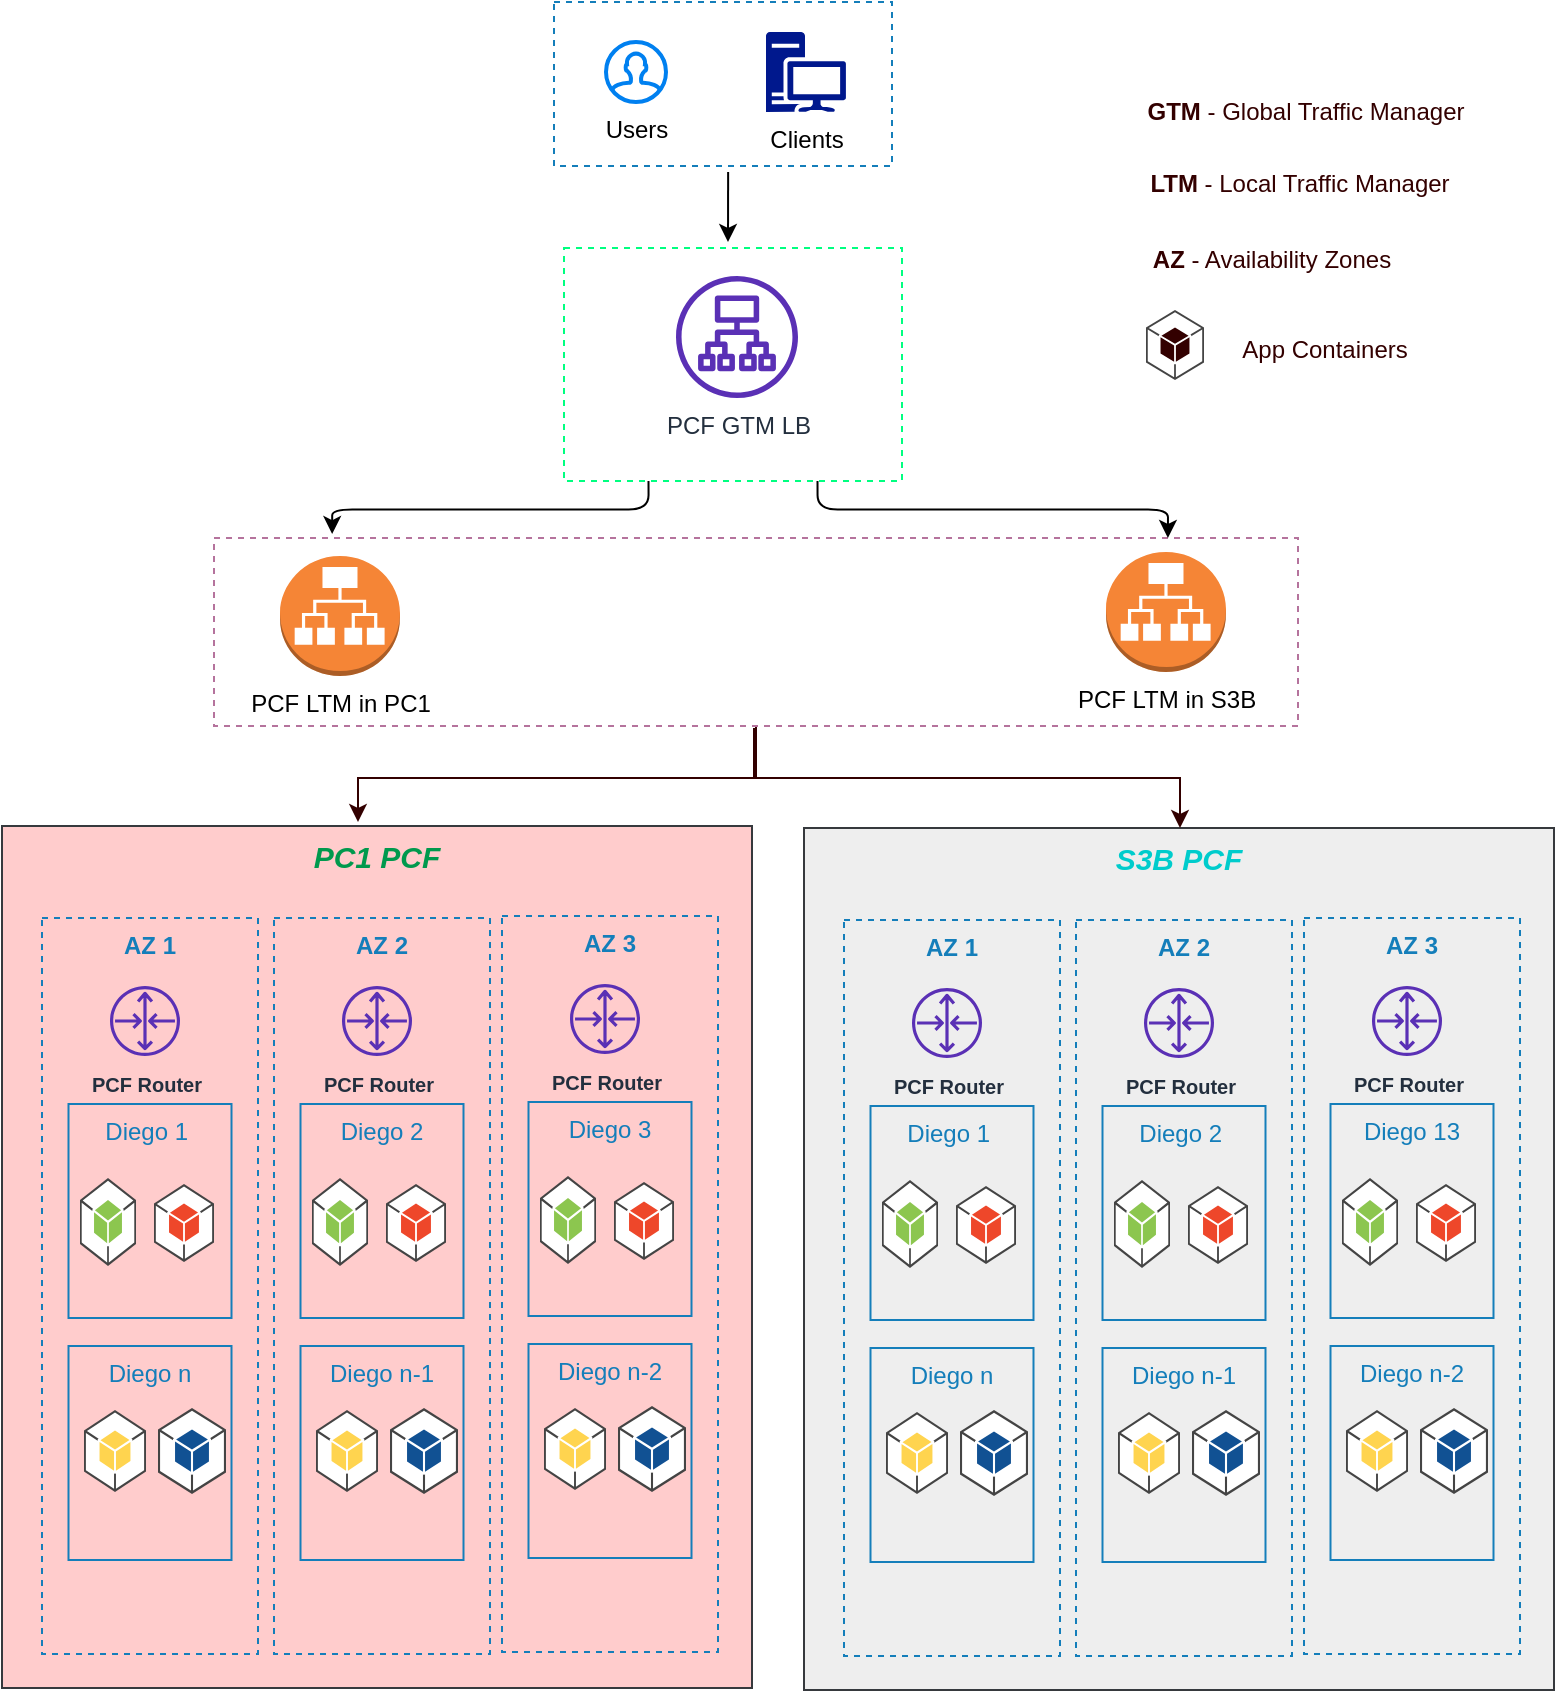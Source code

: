 <mxfile version="14.5.3" type="github">
  <diagram id="tc6vuVGwCVXS1qEcOIbm" name="Page-1">
    <mxGraphModel dx="1422" dy="794" grid="0" gridSize="10" guides="1" tooltips="1" connect="1" arrows="1" fold="1" page="1" pageScale="1" pageWidth="850" pageHeight="1100" math="0" shadow="0">
      <root>
        <mxCell id="0" />
        <mxCell id="1" parent="0" />
        <mxCell id="vAZ1_Js3ERbQowNeJx3b-1" value="Users" style="html=1;verticalLabelPosition=bottom;align=center;labelBackgroundColor=#ffffff;verticalAlign=top;strokeWidth=2;strokeColor=#0080F0;shadow=0;dashed=0;shape=mxgraph.ios7.icons.user;" parent="1" vertex="1">
          <mxGeometry x="336" y="30" width="30" height="30" as="geometry" />
        </mxCell>
        <mxCell id="vAZ1_Js3ERbQowNeJx3b-2" value="Clients" style="aspect=fixed;pointerEvents=1;shadow=0;dashed=0;html=1;strokeColor=none;labelPosition=center;verticalLabelPosition=bottom;verticalAlign=top;align=center;fillColor=#00188D;shape=mxgraph.mscae.enterprise.workstation_client" parent="1" vertex="1">
          <mxGeometry x="416" y="25" width="40" height="40" as="geometry" />
        </mxCell>
        <mxCell id="vAZ1_Js3ERbQowNeJx3b-3" value="PCF GTM LB" style="outlineConnect=0;fontColor=#232F3E;gradientColor=none;fillColor=#5A30B5;strokeColor=none;dashed=0;verticalLabelPosition=bottom;verticalAlign=top;align=center;html=1;fontSize=12;fontStyle=0;aspect=fixed;pointerEvents=1;shape=mxgraph.aws4.application_load_balancer;" parent="1" vertex="1">
          <mxGeometry x="371" y="147" width="61" height="61" as="geometry" />
        </mxCell>
        <mxCell id="vAZ1_Js3ERbQowNeJx3b-4" value="PCF LTM in S3B" style="outlineConnect=0;dashed=0;verticalLabelPosition=bottom;verticalAlign=top;align=center;html=1;shape=mxgraph.aws3.application_load_balancer;fillColor=#F58536;gradientColor=none;" parent="1" vertex="1">
          <mxGeometry x="586" y="285" width="60" height="60" as="geometry" />
        </mxCell>
        <mxCell id="vAZ1_Js3ERbQowNeJx3b-5" value="PCF LTM in PC1" style="outlineConnect=0;dashed=0;verticalLabelPosition=bottom;verticalAlign=top;align=center;html=1;shape=mxgraph.aws3.application_load_balancer;fillColor=#F58536;gradientColor=none;" parent="1" vertex="1">
          <mxGeometry x="173" y="287" width="60" height="60" as="geometry" />
        </mxCell>
        <mxCell id="vAZ1_Js3ERbQowNeJx3b-6" value="PC1 PCF" style="fillColor=#ffcccc;verticalAlign=top;fontStyle=3;strokeColor=#36393d;fontSize=15;fontColor=#00994D;" parent="1" vertex="1">
          <mxGeometry x="34" y="422" width="375" height="431" as="geometry" />
        </mxCell>
        <mxCell id="vAZ1_Js3ERbQowNeJx3b-20" value="" style="group" parent="1" vertex="1" connectable="0">
          <mxGeometry x="54" y="468" width="108" height="368" as="geometry" />
        </mxCell>
        <mxCell id="vAZ1_Js3ERbQowNeJx3b-7" value="AZ 1" style="fillColor=none;strokeColor=#147EBA;dashed=1;verticalAlign=top;fontStyle=1;fontColor=#147EBA;" parent="vAZ1_Js3ERbQowNeJx3b-20" vertex="1">
          <mxGeometry width="108" height="368" as="geometry" />
        </mxCell>
        <mxCell id="vAZ1_Js3ERbQowNeJx3b-13" value="Diego 1 " style="fillColor=none;strokeColor=#147EBA;verticalAlign=top;fontStyle=0;fontColor=#147EBA;" parent="vAZ1_Js3ERbQowNeJx3b-20" vertex="1">
          <mxGeometry x="13.25" y="93" width="81.5" height="107" as="geometry" />
        </mxCell>
        <mxCell id="vAZ1_Js3ERbQowNeJx3b-14" value="Diego n" style="fillColor=none;strokeColor=#147EBA;verticalAlign=top;fontStyle=0;fontColor=#147EBA;" parent="vAZ1_Js3ERbQowNeJx3b-20" vertex="1">
          <mxGeometry x="13.25" y="214" width="81.5" height="107" as="geometry" />
        </mxCell>
        <mxCell id="vAZ1_Js3ERbQowNeJx3b-15" value="" style="outlineConnect=0;dashed=0;verticalLabelPosition=bottom;verticalAlign=top;align=center;html=1;shape=mxgraph.aws3.android;fillColor=#8CC64F;gradientColor=none;strokeColor=#330000;fontColor=#00994D;" parent="vAZ1_Js3ERbQowNeJx3b-20" vertex="1">
          <mxGeometry x="19" y="130" width="28" height="44" as="geometry" />
        </mxCell>
        <mxCell id="vAZ1_Js3ERbQowNeJx3b-16" value="" style="outlineConnect=0;dashed=0;verticalLabelPosition=bottom;verticalAlign=top;align=center;html=1;shape=mxgraph.aws3.android;fillColor=#EE472A;gradientColor=none;strokeColor=#330000;fontColor=#00994D;" parent="vAZ1_Js3ERbQowNeJx3b-20" vertex="1">
          <mxGeometry x="56" y="133" width="30" height="39" as="geometry" />
        </mxCell>
        <mxCell id="vAZ1_Js3ERbQowNeJx3b-17" value="" style="outlineConnect=0;dashed=0;verticalLabelPosition=bottom;verticalAlign=top;align=center;html=1;shape=mxgraph.aws3.android;fillColor=#FFD44F;gradientColor=none;strokeColor=#330000;fontColor=#00994D;" parent="vAZ1_Js3ERbQowNeJx3b-20" vertex="1">
          <mxGeometry x="21" y="246" width="31" height="41" as="geometry" />
        </mxCell>
        <mxCell id="vAZ1_Js3ERbQowNeJx3b-18" value="" style="outlineConnect=0;dashed=0;verticalLabelPosition=bottom;verticalAlign=top;align=center;html=1;shape=mxgraph.aws3.android;fillColor=#115193;gradientColor=none;strokeColor=#330000;fontColor=#00994D;" parent="vAZ1_Js3ERbQowNeJx3b-20" vertex="1">
          <mxGeometry x="58" y="245" width="34" height="43" as="geometry" />
        </mxCell>
        <mxCell id="vAZ1_Js3ERbQowNeJx3b-19" value="&lt;font style=&quot;font-size: 10px&quot;&gt;&lt;b&gt;PCF Router&lt;/b&gt;&lt;/font&gt;" style="outlineConnect=0;fontColor=#232F3E;gradientColor=none;fillColor=#5A30B5;strokeColor=none;dashed=0;verticalLabelPosition=bottom;verticalAlign=top;align=center;html=1;fontSize=12;fontStyle=0;aspect=fixed;pointerEvents=1;shape=mxgraph.aws4.router;" parent="vAZ1_Js3ERbQowNeJx3b-20" vertex="1">
          <mxGeometry x="34" y="34" width="35" height="35" as="geometry" />
        </mxCell>
        <mxCell id="vAZ1_Js3ERbQowNeJx3b-21" value="" style="group" parent="1" vertex="1" connectable="0">
          <mxGeometry x="170" y="468" width="108" height="368" as="geometry" />
        </mxCell>
        <mxCell id="vAZ1_Js3ERbQowNeJx3b-22" value="AZ 2" style="fillColor=none;strokeColor=#147EBA;dashed=1;verticalAlign=top;fontStyle=1;fontColor=#147EBA;" parent="vAZ1_Js3ERbQowNeJx3b-21" vertex="1">
          <mxGeometry width="108" height="368" as="geometry" />
        </mxCell>
        <mxCell id="vAZ1_Js3ERbQowNeJx3b-23" value="Diego 2" style="fillColor=none;strokeColor=#147EBA;verticalAlign=top;fontStyle=0;fontColor=#147EBA;" parent="vAZ1_Js3ERbQowNeJx3b-21" vertex="1">
          <mxGeometry x="13.25" y="93" width="81.5" height="107" as="geometry" />
        </mxCell>
        <mxCell id="vAZ1_Js3ERbQowNeJx3b-24" value="Diego n-1" style="fillColor=none;strokeColor=#147EBA;verticalAlign=top;fontStyle=0;fontColor=#147EBA;" parent="vAZ1_Js3ERbQowNeJx3b-21" vertex="1">
          <mxGeometry x="13.25" y="214" width="81.5" height="107" as="geometry" />
        </mxCell>
        <mxCell id="vAZ1_Js3ERbQowNeJx3b-25" value="" style="outlineConnect=0;dashed=0;verticalLabelPosition=bottom;verticalAlign=top;align=center;html=1;shape=mxgraph.aws3.android;fillColor=#8CC64F;gradientColor=none;strokeColor=#330000;fontColor=#00994D;" parent="vAZ1_Js3ERbQowNeJx3b-21" vertex="1">
          <mxGeometry x="19" y="130" width="28" height="44" as="geometry" />
        </mxCell>
        <mxCell id="vAZ1_Js3ERbQowNeJx3b-26" value="" style="outlineConnect=0;dashed=0;verticalLabelPosition=bottom;verticalAlign=top;align=center;html=1;shape=mxgraph.aws3.android;fillColor=#EE472A;gradientColor=none;strokeColor=#330000;fontColor=#00994D;" parent="vAZ1_Js3ERbQowNeJx3b-21" vertex="1">
          <mxGeometry x="56" y="133" width="30" height="39" as="geometry" />
        </mxCell>
        <mxCell id="vAZ1_Js3ERbQowNeJx3b-27" value="" style="outlineConnect=0;dashed=0;verticalLabelPosition=bottom;verticalAlign=top;align=center;html=1;shape=mxgraph.aws3.android;fillColor=#FFD44F;gradientColor=none;strokeColor=#330000;fontColor=#00994D;" parent="vAZ1_Js3ERbQowNeJx3b-21" vertex="1">
          <mxGeometry x="21" y="246" width="31" height="41" as="geometry" />
        </mxCell>
        <mxCell id="vAZ1_Js3ERbQowNeJx3b-28" value="" style="outlineConnect=0;dashed=0;verticalLabelPosition=bottom;verticalAlign=top;align=center;html=1;shape=mxgraph.aws3.android;fillColor=#115193;gradientColor=none;strokeColor=#330000;fontColor=#00994D;" parent="vAZ1_Js3ERbQowNeJx3b-21" vertex="1">
          <mxGeometry x="58" y="245" width="34" height="43" as="geometry" />
        </mxCell>
        <mxCell id="vAZ1_Js3ERbQowNeJx3b-29" value="&lt;font style=&quot;font-size: 10px&quot;&gt;&lt;b&gt;PCF Router&lt;/b&gt;&lt;/font&gt;" style="outlineConnect=0;fontColor=#232F3E;gradientColor=none;fillColor=#5A30B5;strokeColor=none;dashed=0;verticalLabelPosition=bottom;verticalAlign=top;align=center;html=1;fontSize=12;fontStyle=0;aspect=fixed;pointerEvents=1;shape=mxgraph.aws4.router;" parent="vAZ1_Js3ERbQowNeJx3b-21" vertex="1">
          <mxGeometry x="34" y="34" width="35" height="35" as="geometry" />
        </mxCell>
        <mxCell id="vAZ1_Js3ERbQowNeJx3b-30" value="" style="group" parent="1" vertex="1" connectable="0">
          <mxGeometry x="284" y="467" width="108" height="368" as="geometry" />
        </mxCell>
        <mxCell id="vAZ1_Js3ERbQowNeJx3b-31" value="AZ 3" style="fillColor=none;strokeColor=#147EBA;dashed=1;verticalAlign=top;fontStyle=1;fontColor=#147EBA;" parent="vAZ1_Js3ERbQowNeJx3b-30" vertex="1">
          <mxGeometry width="108" height="368" as="geometry" />
        </mxCell>
        <mxCell id="vAZ1_Js3ERbQowNeJx3b-32" value="Diego 3" style="fillColor=none;strokeColor=#147EBA;verticalAlign=top;fontStyle=0;fontColor=#147EBA;" parent="vAZ1_Js3ERbQowNeJx3b-30" vertex="1">
          <mxGeometry x="13.25" y="93" width="81.5" height="107" as="geometry" />
        </mxCell>
        <mxCell id="vAZ1_Js3ERbQowNeJx3b-33" value="Diego n-2" style="fillColor=none;strokeColor=#147EBA;verticalAlign=top;fontStyle=0;fontColor=#147EBA;" parent="vAZ1_Js3ERbQowNeJx3b-30" vertex="1">
          <mxGeometry x="13.25" y="214" width="81.5" height="107" as="geometry" />
        </mxCell>
        <mxCell id="vAZ1_Js3ERbQowNeJx3b-34" value="" style="outlineConnect=0;dashed=0;verticalLabelPosition=bottom;verticalAlign=top;align=center;html=1;shape=mxgraph.aws3.android;fillColor=#8CC64F;gradientColor=none;strokeColor=#330000;fontColor=#00994D;" parent="vAZ1_Js3ERbQowNeJx3b-30" vertex="1">
          <mxGeometry x="19" y="130" width="28" height="44" as="geometry" />
        </mxCell>
        <mxCell id="vAZ1_Js3ERbQowNeJx3b-35" value="" style="outlineConnect=0;dashed=0;verticalLabelPosition=bottom;verticalAlign=top;align=center;html=1;shape=mxgraph.aws3.android;fillColor=#EE472A;gradientColor=none;strokeColor=#330000;fontColor=#00994D;" parent="vAZ1_Js3ERbQowNeJx3b-30" vertex="1">
          <mxGeometry x="56" y="133" width="30" height="39" as="geometry" />
        </mxCell>
        <mxCell id="vAZ1_Js3ERbQowNeJx3b-36" value="" style="outlineConnect=0;dashed=0;verticalLabelPosition=bottom;verticalAlign=top;align=center;html=1;shape=mxgraph.aws3.android;fillColor=#FFD44F;gradientColor=none;strokeColor=#330000;fontColor=#00994D;" parent="vAZ1_Js3ERbQowNeJx3b-30" vertex="1">
          <mxGeometry x="21" y="246" width="31" height="41" as="geometry" />
        </mxCell>
        <mxCell id="vAZ1_Js3ERbQowNeJx3b-37" value="" style="outlineConnect=0;dashed=0;verticalLabelPosition=bottom;verticalAlign=top;align=center;html=1;shape=mxgraph.aws3.android;fillColor=#115193;gradientColor=none;strokeColor=#330000;fontColor=#00994D;" parent="vAZ1_Js3ERbQowNeJx3b-30" vertex="1">
          <mxGeometry x="58" y="245" width="34" height="43" as="geometry" />
        </mxCell>
        <mxCell id="vAZ1_Js3ERbQowNeJx3b-38" value="&lt;font style=&quot;font-size: 10px&quot;&gt;&lt;b&gt;PCF Router&lt;/b&gt;&lt;/font&gt;" style="outlineConnect=0;fontColor=#232F3E;gradientColor=none;fillColor=#5A30B5;strokeColor=none;dashed=0;verticalLabelPosition=bottom;verticalAlign=top;align=center;html=1;fontSize=12;fontStyle=0;aspect=fixed;pointerEvents=1;shape=mxgraph.aws4.router;" parent="vAZ1_Js3ERbQowNeJx3b-30" vertex="1">
          <mxGeometry x="34" y="34" width="35" height="35" as="geometry" />
        </mxCell>
        <mxCell id="vAZ1_Js3ERbQowNeJx3b-39" value="S3B PCF" style="verticalAlign=top;fontStyle=3;fontSize=15;fillColor=#eeeeee;strokeColor=#36393d;fontColor=#00CCCC;" parent="1" vertex="1">
          <mxGeometry x="435" y="423" width="375" height="431" as="geometry" />
        </mxCell>
        <mxCell id="vAZ1_Js3ERbQowNeJx3b-40" value="" style="group" parent="1" vertex="1" connectable="0">
          <mxGeometry x="455" y="469" width="108" height="368" as="geometry" />
        </mxCell>
        <mxCell id="vAZ1_Js3ERbQowNeJx3b-41" value="AZ 1" style="fillColor=none;strokeColor=#147EBA;dashed=1;verticalAlign=top;fontStyle=1;fontColor=#147EBA;" parent="vAZ1_Js3ERbQowNeJx3b-40" vertex="1">
          <mxGeometry width="108" height="368" as="geometry" />
        </mxCell>
        <mxCell id="vAZ1_Js3ERbQowNeJx3b-42" value="Diego 1 " style="fillColor=none;strokeColor=#147EBA;verticalAlign=top;fontStyle=0;fontColor=#147EBA;" parent="vAZ1_Js3ERbQowNeJx3b-40" vertex="1">
          <mxGeometry x="13.25" y="93" width="81.5" height="107" as="geometry" />
        </mxCell>
        <mxCell id="vAZ1_Js3ERbQowNeJx3b-43" value="Diego n" style="fillColor=none;strokeColor=#147EBA;verticalAlign=top;fontStyle=0;fontColor=#147EBA;" parent="vAZ1_Js3ERbQowNeJx3b-40" vertex="1">
          <mxGeometry x="13.25" y="214" width="81.5" height="107" as="geometry" />
        </mxCell>
        <mxCell id="vAZ1_Js3ERbQowNeJx3b-44" value="" style="outlineConnect=0;dashed=0;verticalLabelPosition=bottom;verticalAlign=top;align=center;html=1;shape=mxgraph.aws3.android;fillColor=#8CC64F;gradientColor=none;strokeColor=#330000;fontColor=#00994D;" parent="vAZ1_Js3ERbQowNeJx3b-40" vertex="1">
          <mxGeometry x="19" y="130" width="28" height="44" as="geometry" />
        </mxCell>
        <mxCell id="vAZ1_Js3ERbQowNeJx3b-45" value="" style="outlineConnect=0;dashed=0;verticalLabelPosition=bottom;verticalAlign=top;align=center;html=1;shape=mxgraph.aws3.android;fillColor=#EE472A;gradientColor=none;strokeColor=#330000;fontColor=#00994D;" parent="vAZ1_Js3ERbQowNeJx3b-40" vertex="1">
          <mxGeometry x="56" y="133" width="30" height="39" as="geometry" />
        </mxCell>
        <mxCell id="vAZ1_Js3ERbQowNeJx3b-46" value="" style="outlineConnect=0;dashed=0;verticalLabelPosition=bottom;verticalAlign=top;align=center;html=1;shape=mxgraph.aws3.android;fillColor=#FFD44F;gradientColor=none;strokeColor=#330000;fontColor=#00994D;" parent="vAZ1_Js3ERbQowNeJx3b-40" vertex="1">
          <mxGeometry x="21" y="246" width="31" height="41" as="geometry" />
        </mxCell>
        <mxCell id="vAZ1_Js3ERbQowNeJx3b-47" value="" style="outlineConnect=0;dashed=0;verticalLabelPosition=bottom;verticalAlign=top;align=center;html=1;shape=mxgraph.aws3.android;fillColor=#115193;gradientColor=none;strokeColor=#330000;fontColor=#00994D;" parent="vAZ1_Js3ERbQowNeJx3b-40" vertex="1">
          <mxGeometry x="58" y="245" width="34" height="43" as="geometry" />
        </mxCell>
        <mxCell id="vAZ1_Js3ERbQowNeJx3b-48" value="&lt;font style=&quot;font-size: 10px&quot;&gt;&lt;b&gt;PCF Router&lt;/b&gt;&lt;/font&gt;" style="outlineConnect=0;fontColor=#232F3E;gradientColor=none;fillColor=#5A30B5;strokeColor=none;dashed=0;verticalLabelPosition=bottom;verticalAlign=top;align=center;html=1;fontSize=12;fontStyle=0;aspect=fixed;pointerEvents=1;shape=mxgraph.aws4.router;" parent="vAZ1_Js3ERbQowNeJx3b-40" vertex="1">
          <mxGeometry x="34" y="34" width="35" height="35" as="geometry" />
        </mxCell>
        <mxCell id="vAZ1_Js3ERbQowNeJx3b-49" value="" style="group" parent="1" vertex="1" connectable="0">
          <mxGeometry x="571" y="469" width="108" height="368" as="geometry" />
        </mxCell>
        <mxCell id="vAZ1_Js3ERbQowNeJx3b-50" value="AZ 2" style="fillColor=none;strokeColor=#147EBA;dashed=1;verticalAlign=top;fontStyle=1;fontColor=#147EBA;" parent="vAZ1_Js3ERbQowNeJx3b-49" vertex="1">
          <mxGeometry width="108" height="368" as="geometry" />
        </mxCell>
        <mxCell id="vAZ1_Js3ERbQowNeJx3b-51" value="Diego 2 " style="fillColor=none;strokeColor=#147EBA;verticalAlign=top;fontStyle=0;fontColor=#147EBA;" parent="vAZ1_Js3ERbQowNeJx3b-49" vertex="1">
          <mxGeometry x="13.25" y="93" width="81.5" height="107" as="geometry" />
        </mxCell>
        <mxCell id="vAZ1_Js3ERbQowNeJx3b-52" value="Diego n-1" style="fillColor=none;strokeColor=#147EBA;verticalAlign=top;fontStyle=0;fontColor=#147EBA;" parent="vAZ1_Js3ERbQowNeJx3b-49" vertex="1">
          <mxGeometry x="13.25" y="214" width="81.5" height="107" as="geometry" />
        </mxCell>
        <mxCell id="vAZ1_Js3ERbQowNeJx3b-53" value="" style="outlineConnect=0;dashed=0;verticalLabelPosition=bottom;verticalAlign=top;align=center;html=1;shape=mxgraph.aws3.android;fillColor=#8CC64F;gradientColor=none;strokeColor=#330000;fontColor=#00994D;" parent="vAZ1_Js3ERbQowNeJx3b-49" vertex="1">
          <mxGeometry x="19" y="130" width="28" height="44" as="geometry" />
        </mxCell>
        <mxCell id="vAZ1_Js3ERbQowNeJx3b-54" value="" style="outlineConnect=0;dashed=0;verticalLabelPosition=bottom;verticalAlign=top;align=center;html=1;shape=mxgraph.aws3.android;fillColor=#EE472A;gradientColor=none;strokeColor=#330000;fontColor=#00994D;" parent="vAZ1_Js3ERbQowNeJx3b-49" vertex="1">
          <mxGeometry x="56" y="133" width="30" height="39" as="geometry" />
        </mxCell>
        <mxCell id="vAZ1_Js3ERbQowNeJx3b-55" value="" style="outlineConnect=0;dashed=0;verticalLabelPosition=bottom;verticalAlign=top;align=center;html=1;shape=mxgraph.aws3.android;fillColor=#FFD44F;gradientColor=none;strokeColor=#330000;fontColor=#00994D;" parent="vAZ1_Js3ERbQowNeJx3b-49" vertex="1">
          <mxGeometry x="21" y="246" width="31" height="41" as="geometry" />
        </mxCell>
        <mxCell id="vAZ1_Js3ERbQowNeJx3b-56" value="" style="outlineConnect=0;dashed=0;verticalLabelPosition=bottom;verticalAlign=top;align=center;html=1;shape=mxgraph.aws3.android;fillColor=#115193;gradientColor=none;strokeColor=#330000;fontColor=#00994D;" parent="vAZ1_Js3ERbQowNeJx3b-49" vertex="1">
          <mxGeometry x="58" y="245" width="34" height="43" as="geometry" />
        </mxCell>
        <mxCell id="vAZ1_Js3ERbQowNeJx3b-57" value="&lt;font style=&quot;font-size: 10px&quot;&gt;&lt;b&gt;PCF Router&lt;/b&gt;&lt;/font&gt;" style="outlineConnect=0;fontColor=#232F3E;gradientColor=none;fillColor=#5A30B5;strokeColor=none;dashed=0;verticalLabelPosition=bottom;verticalAlign=top;align=center;html=1;fontSize=12;fontStyle=0;aspect=fixed;pointerEvents=1;shape=mxgraph.aws4.router;" parent="vAZ1_Js3ERbQowNeJx3b-49" vertex="1">
          <mxGeometry x="34" y="34" width="35" height="35" as="geometry" />
        </mxCell>
        <mxCell id="vAZ1_Js3ERbQowNeJx3b-58" value="" style="group" parent="1" vertex="1" connectable="0">
          <mxGeometry x="685" y="468" width="108" height="368" as="geometry" />
        </mxCell>
        <mxCell id="vAZ1_Js3ERbQowNeJx3b-59" value="AZ 3" style="fillColor=none;strokeColor=#147EBA;dashed=1;verticalAlign=top;fontStyle=1;fontColor=#147EBA;" parent="vAZ1_Js3ERbQowNeJx3b-58" vertex="1">
          <mxGeometry width="108" height="368" as="geometry" />
        </mxCell>
        <mxCell id="vAZ1_Js3ERbQowNeJx3b-60" value="Diego 13" style="fillColor=none;strokeColor=#147EBA;verticalAlign=top;fontStyle=0;fontColor=#147EBA;" parent="vAZ1_Js3ERbQowNeJx3b-58" vertex="1">
          <mxGeometry x="13.25" y="93" width="81.5" height="107" as="geometry" />
        </mxCell>
        <mxCell id="vAZ1_Js3ERbQowNeJx3b-61" value="Diego n-2" style="fillColor=none;strokeColor=#147EBA;verticalAlign=top;fontStyle=0;fontColor=#147EBA;" parent="vAZ1_Js3ERbQowNeJx3b-58" vertex="1">
          <mxGeometry x="13.25" y="214" width="81.5" height="107" as="geometry" />
        </mxCell>
        <mxCell id="vAZ1_Js3ERbQowNeJx3b-62" value="" style="outlineConnect=0;dashed=0;verticalLabelPosition=bottom;verticalAlign=top;align=center;html=1;shape=mxgraph.aws3.android;fillColor=#8CC64F;gradientColor=none;strokeColor=#330000;fontColor=#00994D;" parent="vAZ1_Js3ERbQowNeJx3b-58" vertex="1">
          <mxGeometry x="19" y="130" width="28" height="44" as="geometry" />
        </mxCell>
        <mxCell id="vAZ1_Js3ERbQowNeJx3b-63" value="" style="outlineConnect=0;dashed=0;verticalLabelPosition=bottom;verticalAlign=top;align=center;html=1;shape=mxgraph.aws3.android;fillColor=#EE472A;gradientColor=none;strokeColor=#330000;fontColor=#00994D;" parent="vAZ1_Js3ERbQowNeJx3b-58" vertex="1">
          <mxGeometry x="56" y="133" width="30" height="39" as="geometry" />
        </mxCell>
        <mxCell id="vAZ1_Js3ERbQowNeJx3b-64" value="" style="outlineConnect=0;dashed=0;verticalLabelPosition=bottom;verticalAlign=top;align=center;html=1;shape=mxgraph.aws3.android;fillColor=#FFD44F;gradientColor=none;strokeColor=#330000;fontColor=#00994D;" parent="vAZ1_Js3ERbQowNeJx3b-58" vertex="1">
          <mxGeometry x="21" y="246" width="31" height="41" as="geometry" />
        </mxCell>
        <mxCell id="vAZ1_Js3ERbQowNeJx3b-65" value="" style="outlineConnect=0;dashed=0;verticalLabelPosition=bottom;verticalAlign=top;align=center;html=1;shape=mxgraph.aws3.android;fillColor=#115193;gradientColor=none;strokeColor=#330000;fontColor=#00994D;" parent="vAZ1_Js3ERbQowNeJx3b-58" vertex="1">
          <mxGeometry x="58" y="245" width="34" height="43" as="geometry" />
        </mxCell>
        <mxCell id="vAZ1_Js3ERbQowNeJx3b-66" value="&lt;font style=&quot;font-size: 10px&quot;&gt;&lt;b&gt;PCF Router&lt;/b&gt;&lt;/font&gt;" style="outlineConnect=0;fontColor=#232F3E;gradientColor=none;fillColor=#5A30B5;strokeColor=none;dashed=0;verticalLabelPosition=bottom;verticalAlign=top;align=center;html=1;fontSize=12;fontStyle=0;aspect=fixed;pointerEvents=1;shape=mxgraph.aws4.router;" parent="vAZ1_Js3ERbQowNeJx3b-58" vertex="1">
          <mxGeometry x="34" y="34" width="35" height="35" as="geometry" />
        </mxCell>
        <mxCell id="vAZ1_Js3ERbQowNeJx3b-69" value="" style="fillColor=none;strokeColor=#147EBA;dashed=1;verticalAlign=top;fontStyle=0;fontColor=#147EBA;" parent="1" vertex="1">
          <mxGeometry x="310" y="10" width="169" height="82" as="geometry" />
        </mxCell>
        <mxCell id="vAZ1_Js3ERbQowNeJx3b-70" value="" style="fillColor=none;dashed=1;verticalAlign=top;fontStyle=0;fontColor=#147EBA;strokeColor=#00FF80;" parent="1" vertex="1">
          <mxGeometry x="315" y="133" width="169" height="116.5" as="geometry" />
        </mxCell>
        <mxCell id="mSUhU7dha5wKDlsOF0BO-14" style="edgeStyle=orthogonalEdgeStyle;rounded=0;orthogonalLoop=1;jettySize=auto;html=1;strokeColor=#330000;fontSize=15;fontColor=#00994D;" edge="1" parent="1" source="mSUhU7dha5wKDlsOF0BO-2" target="vAZ1_Js3ERbQowNeJx3b-39">
          <mxGeometry relative="1" as="geometry">
            <Array as="points">
              <mxPoint x="411" y="398" />
              <mxPoint x="623" y="398" />
            </Array>
          </mxGeometry>
        </mxCell>
        <mxCell id="mSUhU7dha5wKDlsOF0BO-2" value="" style="fillColor=none;dashed=1;verticalAlign=top;fontStyle=0;fontColor=#147EBA;strokeColor=#B5739D;" vertex="1" parent="1">
          <mxGeometry x="140" y="278" width="542" height="94" as="geometry" />
        </mxCell>
        <mxCell id="mSUhU7dha5wKDlsOF0BO-3" value="" style="endArrow=classic;html=1;fontSize=15;fontColor=#00994D;exitX=0.456;exitY=1.037;exitDx=0;exitDy=0;exitPerimeter=0;" edge="1" parent="1">
          <mxGeometry width="50" height="50" relative="1" as="geometry">
            <mxPoint x="397.064" y="95.034" as="sourcePoint" />
            <mxPoint x="397" y="130" as="targetPoint" />
          </mxGeometry>
        </mxCell>
        <mxCell id="mSUhU7dha5wKDlsOF0BO-4" value="" style="endArrow=classic;html=1;fontSize=15;fontColor=#00994D;exitX=0.25;exitY=1;exitDx=0;exitDy=0;entryX=0.109;entryY=-0.021;entryDx=0;entryDy=0;entryPerimeter=0;edgeStyle=orthogonalEdgeStyle;" edge="1" parent="1" source="vAZ1_Js3ERbQowNeJx3b-70" target="mSUhU7dha5wKDlsOF0BO-2">
          <mxGeometry width="50" height="50" relative="1" as="geometry">
            <mxPoint x="140" y="223" as="sourcePoint" />
            <mxPoint x="190" y="173" as="targetPoint" />
          </mxGeometry>
        </mxCell>
        <mxCell id="mSUhU7dha5wKDlsOF0BO-5" value="" style="endArrow=classic;html=1;fontSize=15;fontColor=#00994D;exitX=0.75;exitY=1;exitDx=0;exitDy=0;entryX=0.88;entryY=0;entryDx=0;entryDy=0;entryPerimeter=0;edgeStyle=orthogonalEdgeStyle;" edge="1" parent="1" source="vAZ1_Js3ERbQowNeJx3b-70" target="mSUhU7dha5wKDlsOF0BO-2">
          <mxGeometry width="50" height="50" relative="1" as="geometry">
            <mxPoint x="367.25" y="259.5" as="sourcePoint" />
            <mxPoint x="209.078" y="286.026" as="targetPoint" />
          </mxGeometry>
        </mxCell>
        <mxCell id="mSUhU7dha5wKDlsOF0BO-15" style="edgeStyle=orthogonalEdgeStyle;rounded=0;orthogonalLoop=1;jettySize=auto;html=1;strokeColor=#330000;fontSize=15;fontColor=#00994D;" edge="1" parent="1">
          <mxGeometry relative="1" as="geometry">
            <mxPoint x="410" y="373" as="sourcePoint" />
            <mxPoint x="212" y="420" as="targetPoint" />
            <Array as="points">
              <mxPoint x="410" y="398" />
              <mxPoint x="212" y="398" />
            </Array>
          </mxGeometry>
        </mxCell>
        <mxCell id="mSUhU7dha5wKDlsOF0BO-16" value="&lt;font style=&quot;font-size: 12px&quot; color=&quot;#330000&quot;&gt;&lt;b&gt;GTM &lt;/b&gt;- Global Traffic&amp;nbsp;&lt;/font&gt;&lt;font color=&quot;#330000&quot;&gt;&lt;span style=&quot;font-size: 12px&quot;&gt;Manager&lt;/span&gt;&lt;/font&gt;" style="text;html=1;strokeColor=none;fillColor=none;align=center;verticalAlign=middle;whiteSpace=wrap;rounded=0;fontSize=15;fontColor=#00994D;" vertex="1" parent="1">
          <mxGeometry x="574" y="53" width="224" height="20" as="geometry" />
        </mxCell>
        <mxCell id="mSUhU7dha5wKDlsOF0BO-17" value="&lt;font style=&quot;font-size: 12px&quot; color=&quot;#330000&quot;&gt;&lt;b&gt;LTM &lt;/b&gt;- Local Traffic&amp;nbsp;&lt;/font&gt;&lt;font color=&quot;#330000&quot;&gt;&lt;span style=&quot;font-size: 12px&quot;&gt;Manager&lt;/span&gt;&lt;/font&gt;" style="text;html=1;strokeColor=none;fillColor=none;align=center;verticalAlign=middle;whiteSpace=wrap;rounded=0;fontSize=15;fontColor=#00994D;" vertex="1" parent="1">
          <mxGeometry x="571" y="89" width="224" height="20" as="geometry" />
        </mxCell>
        <mxCell id="mSUhU7dha5wKDlsOF0BO-18" value="&lt;font style=&quot;font-size: 12px&quot; color=&quot;#330000&quot;&gt;&lt;b&gt;AZ&amp;nbsp;&lt;/b&gt;- Availability Zones&lt;/font&gt;" style="text;html=1;strokeColor=none;fillColor=none;align=center;verticalAlign=middle;whiteSpace=wrap;rounded=0;fontSize=15;fontColor=#00994D;" vertex="1" parent="1">
          <mxGeometry x="592" y="127" width="154" height="20" as="geometry" />
        </mxCell>
        <mxCell id="mSUhU7dha5wKDlsOF0BO-28" value="" style="outlineConnect=0;dashed=0;verticalLabelPosition=bottom;verticalAlign=top;align=center;html=1;shape=mxgraph.aws3.android;gradientColor=none;strokeColor=#B5739D;fontSize=15;fontColor=#00994D;fillColor=#330000;" vertex="1" parent="1">
          <mxGeometry x="606" y="164" width="29" height="35" as="geometry" />
        </mxCell>
        <mxCell id="mSUhU7dha5wKDlsOF0BO-29" value="&lt;font color=&quot;#330000&quot;&gt;&lt;span style=&quot;font-size: 12px&quot;&gt;App Containers&lt;/span&gt;&lt;/font&gt;" style="text;html=1;strokeColor=none;fillColor=none;align=center;verticalAlign=middle;whiteSpace=wrap;rounded=0;fontSize=15;fontColor=#00994D;" vertex="1" parent="1">
          <mxGeometry x="637" y="171.5" width="117" height="20" as="geometry" />
        </mxCell>
      </root>
    </mxGraphModel>
  </diagram>
</mxfile>
